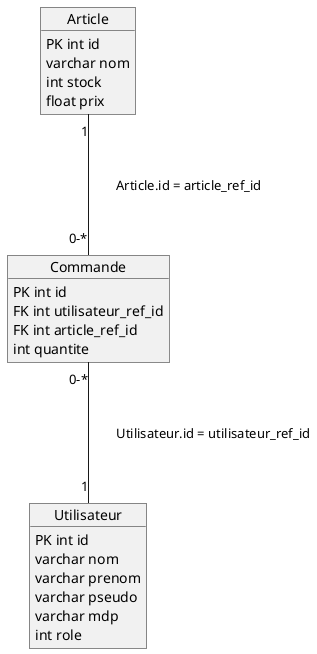 @startuml

object Article {
    PK int id
    varchar nom
    int stock
    float prix
}

object Commande {
    PK int id
    FK int utilisateur_ref_id
    FK int article_ref_id
    int quantite
}

object Utilisateur {
    PK int id
    varchar nom
    varchar prenom
    varchar pseudo
    varchar mdp
    int role
}

Article "1" --- "0-*" Commande:   \tArticle.id = article_ref_id
Commande "0-*" --- "1" Utilisateur: \tUtilisateur.id = utilisateur_ref_id

@enduml